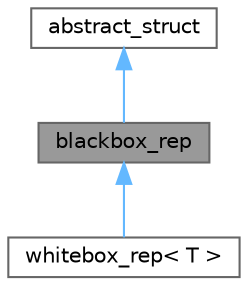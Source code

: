 digraph "blackbox_rep"
{
 // LATEX_PDF_SIZE
  bgcolor="transparent";
  edge [fontname=Helvetica,fontsize=10,labelfontname=Helvetica,labelfontsize=10];
  node [fontname=Helvetica,fontsize=10,shape=box,height=0.2,width=0.4];
  Node1 [label="blackbox_rep",height=0.2,width=0.4,color="gray40", fillcolor="grey60", style="filled", fontcolor="black",tooltip="A template class representing an opaque pointer."];
  Node2 -> Node1 [dir="back",color="steelblue1",style="solid"];
  Node2 [label="abstract_struct",height=0.2,width=0.4,color="gray40", fillcolor="white", style="filled",URL="$structabstract__struct.html",tooltip="Structure representing an abstract object with a reference count."];
  Node1 -> Node3 [dir="back",color="steelblue1",style="solid"];
  Node3 [label="whitebox_rep\< T \>",height=0.2,width=0.4,color="gray40", fillcolor="white", style="filled",URL="$classwhitebox__rep.html",tooltip=" "];
}
